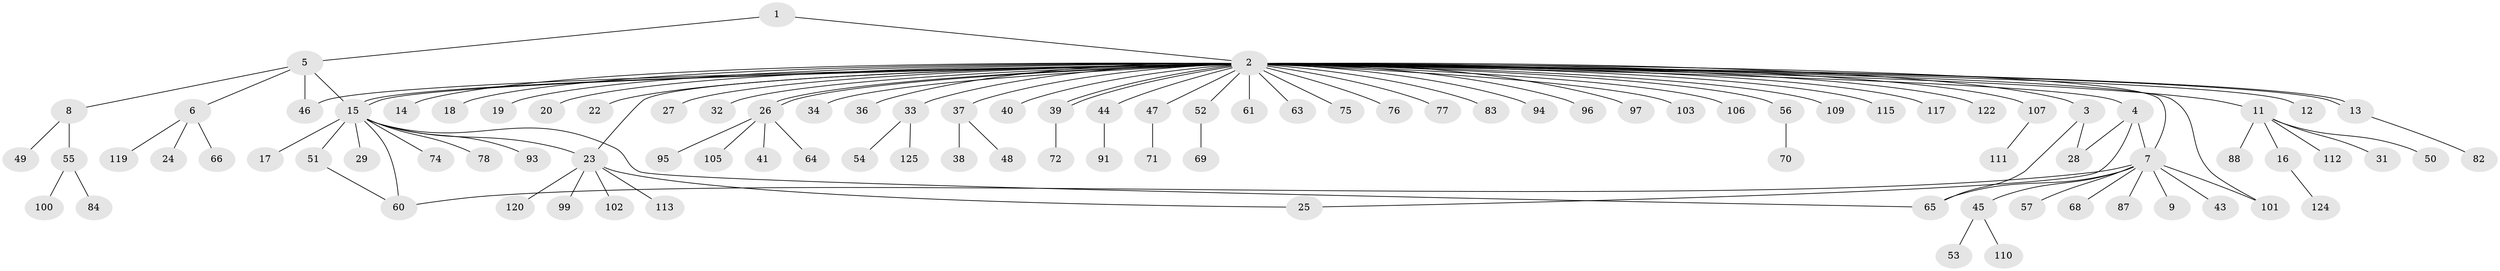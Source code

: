 // Generated by graph-tools (version 1.1) at 2025/23/03/03/25 07:23:50]
// undirected, 99 vertices, 113 edges
graph export_dot {
graph [start="1"]
  node [color=gray90,style=filled];
  1;
  2 [super="+10"];
  3 [super="+104"];
  4 [super="+81"];
  5 [super="+59"];
  6 [super="+30"];
  7 [super="+73"];
  8 [super="+85"];
  9;
  11 [super="+42"];
  12;
  13;
  14;
  15 [super="+21"];
  16 [super="+116"];
  17 [super="+35"];
  18;
  19;
  20;
  22;
  23 [super="+62"];
  24;
  25 [super="+98"];
  26 [super="+58"];
  27;
  28;
  29;
  31;
  32;
  33 [super="+89"];
  34;
  36;
  37;
  38;
  39;
  40;
  41;
  43;
  44;
  45;
  46 [super="+126"];
  47;
  48 [super="+80"];
  49;
  50;
  51;
  52 [super="+90"];
  53;
  54;
  55 [super="+67"];
  56 [super="+86"];
  57;
  60;
  61;
  63 [super="+121"];
  64;
  65 [super="+79"];
  66;
  68 [super="+108"];
  69;
  70;
  71;
  72;
  74;
  75;
  76;
  77;
  78;
  82;
  83;
  84;
  87;
  88;
  91 [super="+92"];
  93;
  94;
  95;
  96 [super="+114"];
  97;
  99;
  100;
  101;
  102;
  103;
  105;
  106;
  107;
  109;
  110;
  111 [super="+118"];
  112;
  113;
  115;
  117;
  119 [super="+123"];
  120;
  122;
  124;
  125;
  1 -- 2;
  1 -- 5;
  2 -- 3;
  2 -- 4;
  2 -- 7;
  2 -- 13;
  2 -- 13;
  2 -- 14;
  2 -- 15;
  2 -- 15;
  2 -- 18;
  2 -- 20;
  2 -- 22;
  2 -- 23;
  2 -- 26;
  2 -- 26;
  2 -- 27;
  2 -- 33;
  2 -- 34;
  2 -- 36;
  2 -- 37;
  2 -- 39;
  2 -- 39;
  2 -- 40;
  2 -- 47;
  2 -- 52;
  2 -- 56;
  2 -- 61;
  2 -- 63;
  2 -- 75;
  2 -- 83;
  2 -- 94;
  2 -- 96;
  2 -- 97;
  2 -- 101;
  2 -- 103;
  2 -- 106;
  2 -- 107;
  2 -- 115;
  2 -- 117;
  2 -- 122;
  2 -- 32;
  2 -- 11;
  2 -- 12;
  2 -- 44;
  2 -- 46;
  2 -- 76;
  2 -- 77;
  2 -- 109;
  2 -- 19;
  3 -- 28;
  3 -- 65;
  4 -- 25;
  4 -- 28;
  4 -- 7;
  5 -- 6;
  5 -- 8;
  5 -- 15;
  5 -- 46;
  6 -- 24;
  6 -- 66;
  6 -- 119;
  7 -- 9;
  7 -- 43;
  7 -- 45;
  7 -- 57;
  7 -- 60;
  7 -- 65;
  7 -- 68;
  7 -- 87;
  7 -- 101;
  8 -- 49;
  8 -- 55;
  11 -- 16;
  11 -- 31;
  11 -- 50;
  11 -- 88;
  11 -- 112;
  13 -- 82;
  15 -- 17;
  15 -- 23;
  15 -- 29;
  15 -- 51;
  15 -- 93;
  15 -- 74;
  15 -- 60;
  15 -- 78;
  15 -- 65;
  16 -- 124;
  23 -- 25;
  23 -- 99;
  23 -- 102;
  23 -- 113;
  23 -- 120;
  26 -- 41;
  26 -- 95;
  26 -- 105;
  26 -- 64;
  33 -- 54;
  33 -- 125;
  37 -- 38;
  37 -- 48;
  39 -- 72;
  44 -- 91;
  45 -- 53;
  45 -- 110;
  47 -- 71;
  51 -- 60;
  52 -- 69;
  55 -- 100;
  55 -- 84;
  56 -- 70;
  107 -- 111;
}
